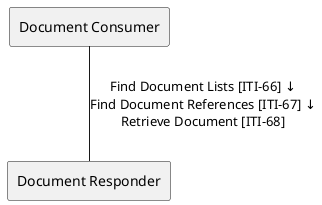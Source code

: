@startuml
agent "Document Consumer" as DocumentConsumer
agent "Document Responder" as DocumentResponder
DocumentConsumer -- DocumentResponder : "Find Document Lists [ITI-66] ↓\nFind Document References [ITI-67] ↓\nRetrieve Document [ITI-68]"
@enduml

